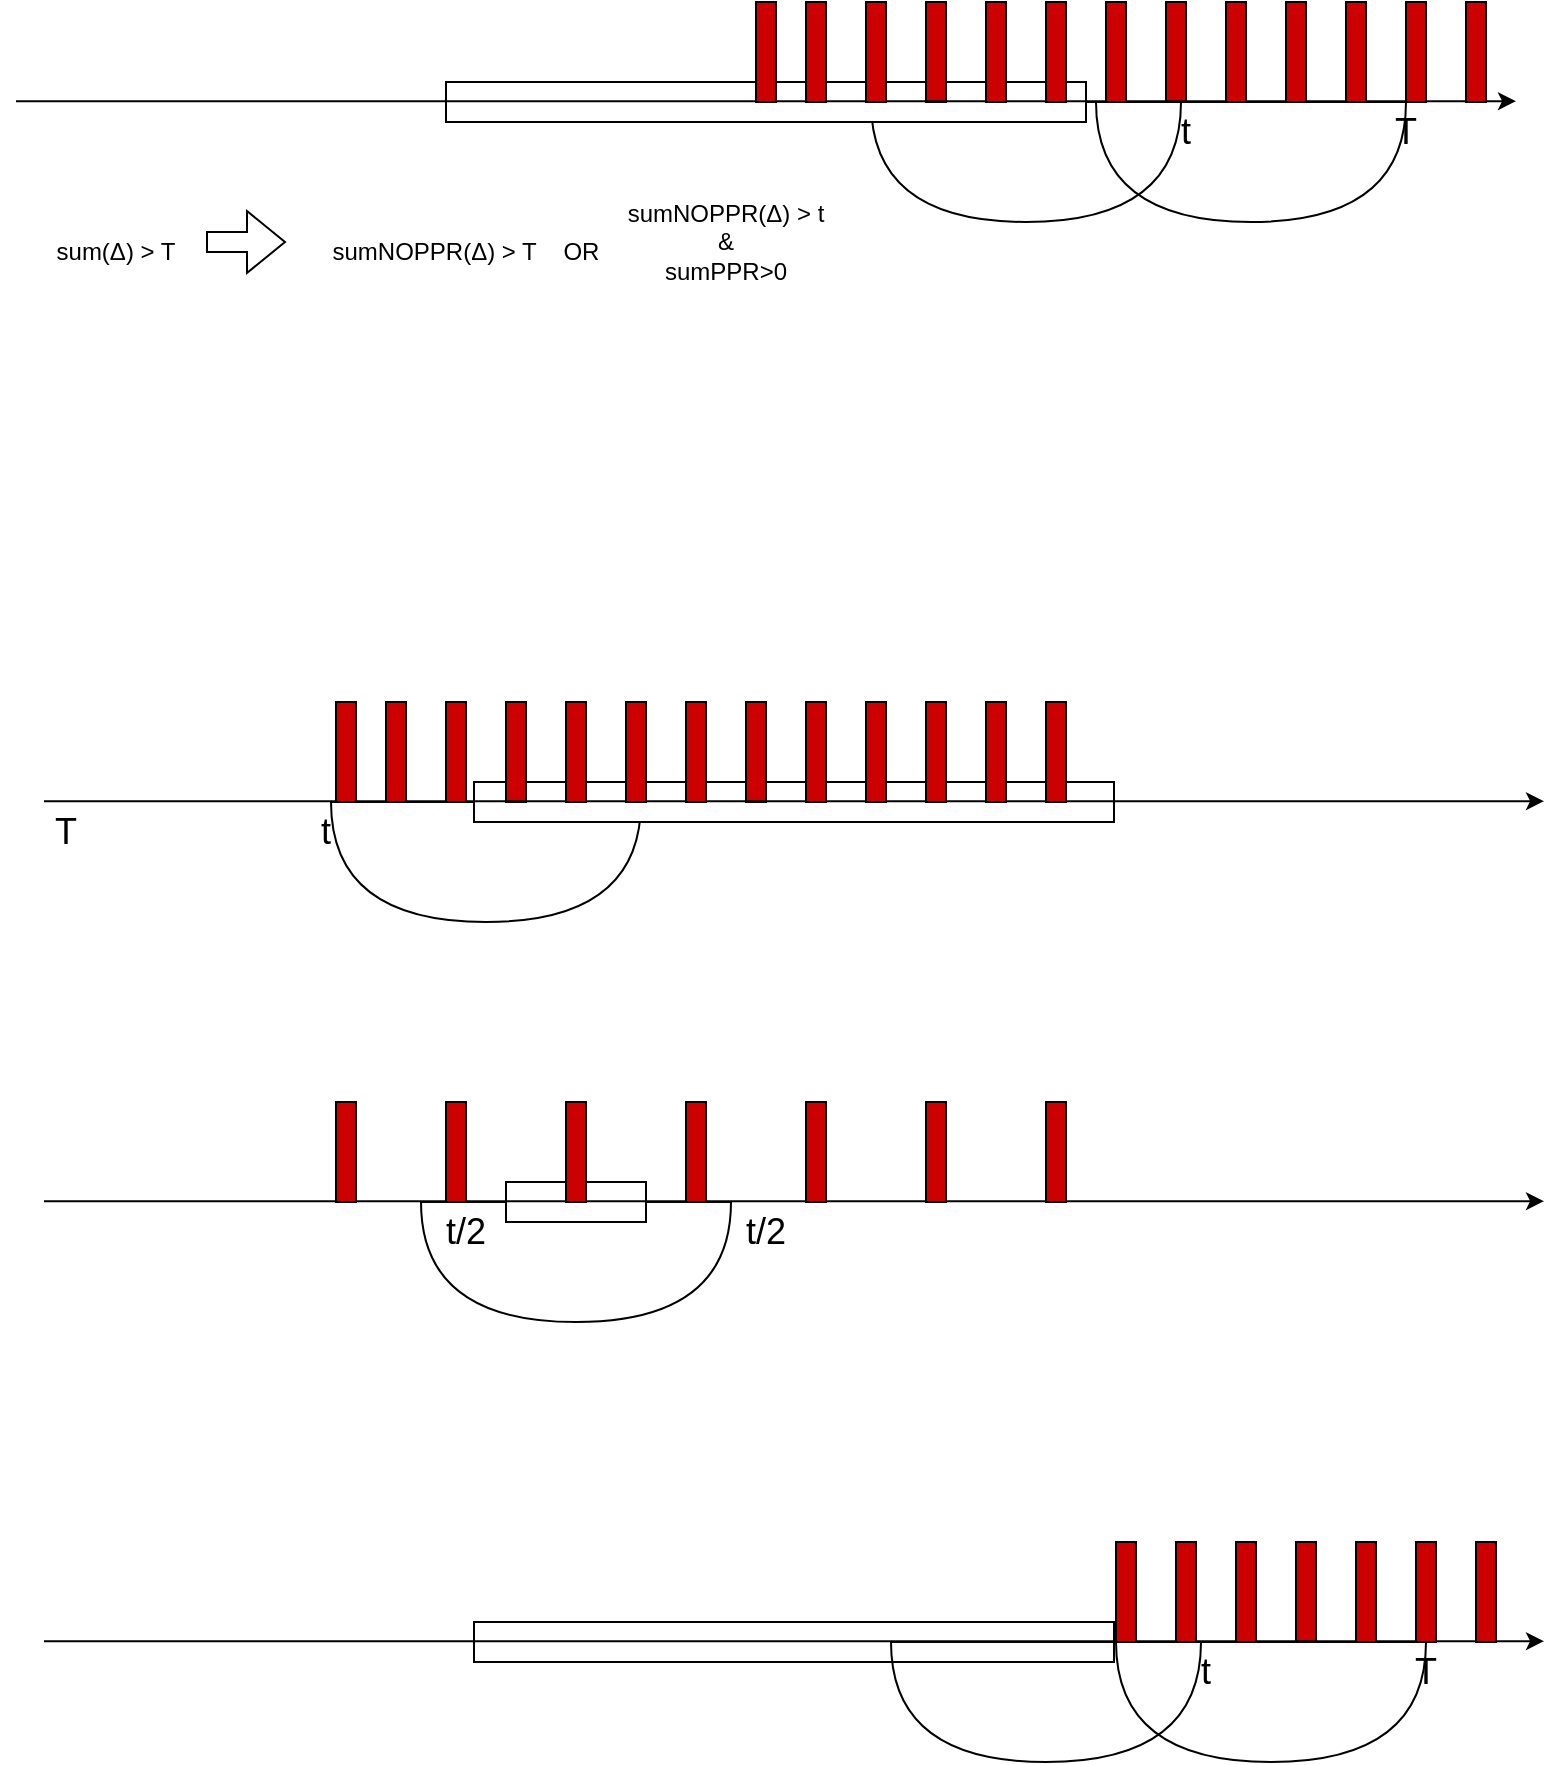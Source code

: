 <mxfile version="21.3.5" type="github" pages="3">
  <diagram name="Страница 1" id="1JV_KwH0qyhP7zZxKh6l">
    <mxGraphModel dx="1418" dy="558" grid="1" gridSize="10" guides="1" tooltips="1" connect="1" arrows="1" fold="1" page="1" pageScale="1" pageWidth="827" pageHeight="1169" math="0" shadow="0">
      <root>
        <mxCell id="0" />
        <mxCell id="1" parent="0" />
        <mxCell id="q2-Pv0Ct5kahXZUSKD_e-25" value="" style="shape=or;whiteSpace=wrap;html=1;rotation=90;fillColor=none;" vertex="1" parent="1">
          <mxGeometry x="612.5" y="22.5" width="60" height="155" as="geometry" />
        </mxCell>
        <mxCell id="q2-Pv0Ct5kahXZUSKD_e-32" value="" style="shape=or;whiteSpace=wrap;html=1;rotation=90;fillColor=none;" vertex="1" parent="1">
          <mxGeometry x="500" y="22.5" width="60" height="155" as="geometry" />
        </mxCell>
        <mxCell id="q2-Pv0Ct5kahXZUSKD_e-3" value="" style="rounded=0;whiteSpace=wrap;html=1;" vertex="1" parent="1">
          <mxGeometry x="240" y="60" width="320" height="20" as="geometry" />
        </mxCell>
        <mxCell id="q2-Pv0Ct5kahXZUSKD_e-13" value="" style="rounded=0;whiteSpace=wrap;html=1;fillColor=#CC0000;" vertex="1" parent="1">
          <mxGeometry x="600" y="20" width="10" height="50" as="geometry" />
        </mxCell>
        <mxCell id="q2-Pv0Ct5kahXZUSKD_e-9" value="" style="rounded=0;whiteSpace=wrap;html=1;fillColor=#CC0000;" vertex="1" parent="1">
          <mxGeometry x="480" y="20" width="10" height="50" as="geometry" />
        </mxCell>
        <mxCell id="q2-Pv0Ct5kahXZUSKD_e-2" value="" style="endArrow=classic;html=1;rounded=0;" edge="1" parent="1">
          <mxGeometry width="50" height="50" relative="1" as="geometry">
            <mxPoint x="25" y="69.58" as="sourcePoint" />
            <mxPoint x="775" y="69.58" as="targetPoint" />
          </mxGeometry>
        </mxCell>
        <mxCell id="q2-Pv0Ct5kahXZUSKD_e-6" value="" style="rounded=0;whiteSpace=wrap;html=1;fillColor=#CC0000;" vertex="1" parent="1">
          <mxGeometry x="395" y="20" width="10" height="50" as="geometry" />
        </mxCell>
        <mxCell id="q2-Pv0Ct5kahXZUSKD_e-7" value="" style="rounded=0;whiteSpace=wrap;html=1;fillColor=#CC0000;" vertex="1" parent="1">
          <mxGeometry x="420" y="20" width="10" height="50" as="geometry" />
        </mxCell>
        <mxCell id="q2-Pv0Ct5kahXZUSKD_e-8" value="" style="rounded=0;whiteSpace=wrap;html=1;fillColor=#CC0000;" vertex="1" parent="1">
          <mxGeometry x="450" y="20" width="10" height="50" as="geometry" />
        </mxCell>
        <mxCell id="q2-Pv0Ct5kahXZUSKD_e-10" value="" style="rounded=0;whiteSpace=wrap;html=1;fillColor=#CC0000;" vertex="1" parent="1">
          <mxGeometry x="510" y="20" width="10" height="50" as="geometry" />
        </mxCell>
        <mxCell id="q2-Pv0Ct5kahXZUSKD_e-11" value="" style="rounded=0;whiteSpace=wrap;html=1;fillColor=#CC0000;" vertex="1" parent="1">
          <mxGeometry x="540" y="20" width="10" height="50" as="geometry" />
        </mxCell>
        <mxCell id="q2-Pv0Ct5kahXZUSKD_e-12" value="" style="rounded=0;whiteSpace=wrap;html=1;fillColor=#CC0000;" vertex="1" parent="1">
          <mxGeometry x="570" y="20" width="10" height="50" as="geometry" />
        </mxCell>
        <mxCell id="q2-Pv0Ct5kahXZUSKD_e-14" value="" style="rounded=0;whiteSpace=wrap;html=1;fillColor=#CC0000;" vertex="1" parent="1">
          <mxGeometry x="630" y="20" width="10" height="50" as="geometry" />
        </mxCell>
        <mxCell id="q2-Pv0Ct5kahXZUSKD_e-15" value="" style="rounded=0;whiteSpace=wrap;html=1;fillColor=#CC0000;" vertex="1" parent="1">
          <mxGeometry x="660" y="20" width="10" height="50" as="geometry" />
        </mxCell>
        <mxCell id="q2-Pv0Ct5kahXZUSKD_e-16" value="" style="rounded=0;whiteSpace=wrap;html=1;fillColor=#CC0000;" vertex="1" parent="1">
          <mxGeometry x="690" y="20" width="10" height="50" as="geometry" />
        </mxCell>
        <mxCell id="q2-Pv0Ct5kahXZUSKD_e-17" value="" style="rounded=0;whiteSpace=wrap;html=1;fillColor=#CC0000;" vertex="1" parent="1">
          <mxGeometry x="720" y="20" width="10" height="50" as="geometry" />
        </mxCell>
        <mxCell id="q2-Pv0Ct5kahXZUSKD_e-18" value="" style="rounded=0;whiteSpace=wrap;html=1;fillColor=#CC0000;" vertex="1" parent="1">
          <mxGeometry x="750" y="20" width="10" height="50" as="geometry" />
        </mxCell>
        <mxCell id="q2-Pv0Ct5kahXZUSKD_e-19" value="&lt;font style=&quot;font-size: 18px;&quot;&gt;t&lt;/font&gt;" style="text;html=1;strokeColor=none;fillColor=none;align=center;verticalAlign=middle;whiteSpace=wrap;rounded=0;" vertex="1" parent="1">
          <mxGeometry x="580" y="70" width="60" height="30" as="geometry" />
        </mxCell>
        <mxCell id="q2-Pv0Ct5kahXZUSKD_e-20" value="&lt;font style=&quot;font-size: 18px;&quot;&gt;T&lt;/font&gt;" style="text;html=1;strokeColor=none;fillColor=none;align=center;verticalAlign=middle;whiteSpace=wrap;rounded=0;" vertex="1" parent="1">
          <mxGeometry x="690" y="70" width="60" height="30" as="geometry" />
        </mxCell>
        <mxCell id="q2-Pv0Ct5kahXZUSKD_e-26" value="sum(Δ) &amp;gt; T" style="text;html=1;strokeColor=none;fillColor=none;align=center;verticalAlign=middle;whiteSpace=wrap;rounded=0;" vertex="1" parent="1">
          <mxGeometry x="30" y="130" width="90" height="30" as="geometry" />
        </mxCell>
        <mxCell id="q2-Pv0Ct5kahXZUSKD_e-27" value="" style="shape=flexArrow;endArrow=classic;html=1;rounded=0;" edge="1" parent="1">
          <mxGeometry width="50" height="50" relative="1" as="geometry">
            <mxPoint x="120" y="140" as="sourcePoint" />
            <mxPoint x="160" y="140" as="targetPoint" />
          </mxGeometry>
        </mxCell>
        <mxCell id="q2-Pv0Ct5kahXZUSKD_e-28" value="sumNOPPR(Δ) &amp;gt; t&lt;br&gt;&amp;amp;&lt;br&gt;sumPPR&amp;gt;0" style="text;html=1;strokeColor=none;fillColor=none;align=center;verticalAlign=middle;whiteSpace=wrap;rounded=0;" vertex="1" parent="1">
          <mxGeometry x="300" y="125" width="160" height="30" as="geometry" />
        </mxCell>
        <mxCell id="q2-Pv0Ct5kahXZUSKD_e-29" value="sumNOPPR(Δ) &amp;gt; T&amp;nbsp;&amp;nbsp;&amp;nbsp; OR" style="text;html=1;strokeColor=none;fillColor=none;align=center;verticalAlign=middle;whiteSpace=wrap;rounded=0;" vertex="1" parent="1">
          <mxGeometry x="170" y="130" width="160" height="30" as="geometry" />
        </mxCell>
        <mxCell id="q2-Pv0Ct5kahXZUSKD_e-34" value="" style="shape=or;whiteSpace=wrap;html=1;rotation=90;fillColor=none;" vertex="1" parent="1">
          <mxGeometry x="230" y="372.5" width="60" height="155" as="geometry" />
        </mxCell>
        <mxCell id="q2-Pv0Ct5kahXZUSKD_e-35" value="" style="rounded=0;whiteSpace=wrap;html=1;" vertex="1" parent="1">
          <mxGeometry x="254" y="410" width="320" height="20" as="geometry" />
        </mxCell>
        <mxCell id="q2-Pv0Ct5kahXZUSKD_e-36" value="" style="rounded=0;whiteSpace=wrap;html=1;fillColor=#CC0000;" vertex="1" parent="1">
          <mxGeometry x="390" y="370" width="10" height="50" as="geometry" />
        </mxCell>
        <mxCell id="q2-Pv0Ct5kahXZUSKD_e-37" value="" style="rounded=0;whiteSpace=wrap;html=1;fillColor=#CC0000;" vertex="1" parent="1">
          <mxGeometry x="270" y="370" width="10" height="50" as="geometry" />
        </mxCell>
        <mxCell id="q2-Pv0Ct5kahXZUSKD_e-38" value="" style="endArrow=classic;html=1;rounded=0;" edge="1" parent="1">
          <mxGeometry width="50" height="50" relative="1" as="geometry">
            <mxPoint x="39" y="419.58" as="sourcePoint" />
            <mxPoint x="789" y="419.58" as="targetPoint" />
          </mxGeometry>
        </mxCell>
        <mxCell id="q2-Pv0Ct5kahXZUSKD_e-39" value="" style="rounded=0;whiteSpace=wrap;html=1;fillColor=#CC0000;" vertex="1" parent="1">
          <mxGeometry x="185" y="370" width="10" height="50" as="geometry" />
        </mxCell>
        <mxCell id="q2-Pv0Ct5kahXZUSKD_e-40" value="" style="rounded=0;whiteSpace=wrap;html=1;fillColor=#CC0000;" vertex="1" parent="1">
          <mxGeometry x="210" y="370" width="10" height="50" as="geometry" />
        </mxCell>
        <mxCell id="q2-Pv0Ct5kahXZUSKD_e-41" value="" style="rounded=0;whiteSpace=wrap;html=1;fillColor=#CC0000;" vertex="1" parent="1">
          <mxGeometry x="240" y="370" width="10" height="50" as="geometry" />
        </mxCell>
        <mxCell id="q2-Pv0Ct5kahXZUSKD_e-42" value="" style="rounded=0;whiteSpace=wrap;html=1;fillColor=#CC0000;" vertex="1" parent="1">
          <mxGeometry x="300" y="370" width="10" height="50" as="geometry" />
        </mxCell>
        <mxCell id="q2-Pv0Ct5kahXZUSKD_e-43" value="" style="rounded=0;whiteSpace=wrap;html=1;fillColor=#CC0000;" vertex="1" parent="1">
          <mxGeometry x="330" y="370" width="10" height="50" as="geometry" />
        </mxCell>
        <mxCell id="q2-Pv0Ct5kahXZUSKD_e-44" value="" style="rounded=0;whiteSpace=wrap;html=1;fillColor=#CC0000;" vertex="1" parent="1">
          <mxGeometry x="360" y="370" width="10" height="50" as="geometry" />
        </mxCell>
        <mxCell id="q2-Pv0Ct5kahXZUSKD_e-45" value="" style="rounded=0;whiteSpace=wrap;html=1;fillColor=#CC0000;" vertex="1" parent="1">
          <mxGeometry x="420" y="370" width="10" height="50" as="geometry" />
        </mxCell>
        <mxCell id="q2-Pv0Ct5kahXZUSKD_e-46" value="" style="rounded=0;whiteSpace=wrap;html=1;fillColor=#CC0000;" vertex="1" parent="1">
          <mxGeometry x="450" y="370" width="10" height="50" as="geometry" />
        </mxCell>
        <mxCell id="q2-Pv0Ct5kahXZUSKD_e-47" value="" style="rounded=0;whiteSpace=wrap;html=1;fillColor=#CC0000;" vertex="1" parent="1">
          <mxGeometry x="480" y="370" width="10" height="50" as="geometry" />
        </mxCell>
        <mxCell id="q2-Pv0Ct5kahXZUSKD_e-48" value="" style="rounded=0;whiteSpace=wrap;html=1;fillColor=#CC0000;" vertex="1" parent="1">
          <mxGeometry x="510" y="370" width="10" height="50" as="geometry" />
        </mxCell>
        <mxCell id="q2-Pv0Ct5kahXZUSKD_e-49" value="" style="rounded=0;whiteSpace=wrap;html=1;fillColor=#CC0000;" vertex="1" parent="1">
          <mxGeometry x="540" y="370" width="10" height="50" as="geometry" />
        </mxCell>
        <mxCell id="q2-Pv0Ct5kahXZUSKD_e-50" value="&lt;font style=&quot;font-size: 18px;&quot;&gt;t&lt;/font&gt;" style="text;html=1;strokeColor=none;fillColor=none;align=center;verticalAlign=middle;whiteSpace=wrap;rounded=0;" vertex="1" parent="1">
          <mxGeometry x="150" y="420" width="60" height="30" as="geometry" />
        </mxCell>
        <mxCell id="q2-Pv0Ct5kahXZUSKD_e-51" value="&lt;font style=&quot;font-size: 18px;&quot;&gt;T&lt;/font&gt;" style="text;html=1;strokeColor=none;fillColor=none;align=center;verticalAlign=middle;whiteSpace=wrap;rounded=0;" vertex="1" parent="1">
          <mxGeometry x="20" y="420" width="60" height="30" as="geometry" />
        </mxCell>
        <mxCell id="q2-Pv0Ct5kahXZUSKD_e-52" value="" style="shape=or;whiteSpace=wrap;html=1;rotation=90;fillColor=none;" vertex="1" parent="1">
          <mxGeometry x="275" y="572.5" width="60" height="155" as="geometry" />
        </mxCell>
        <mxCell id="q2-Pv0Ct5kahXZUSKD_e-53" value="" style="rounded=0;whiteSpace=wrap;html=1;" vertex="1" parent="1">
          <mxGeometry x="270" y="610" width="70" height="20" as="geometry" />
        </mxCell>
        <mxCell id="q2-Pv0Ct5kahXZUSKD_e-56" value="" style="endArrow=classic;html=1;rounded=0;" edge="1" parent="1">
          <mxGeometry width="50" height="50" relative="1" as="geometry">
            <mxPoint x="39" y="619.58" as="sourcePoint" />
            <mxPoint x="789" y="619.58" as="targetPoint" />
          </mxGeometry>
        </mxCell>
        <mxCell id="q2-Pv0Ct5kahXZUSKD_e-57" value="" style="rounded=0;whiteSpace=wrap;html=1;fillColor=#CC0000;" vertex="1" parent="1">
          <mxGeometry x="185" y="570" width="10" height="50" as="geometry" />
        </mxCell>
        <mxCell id="q2-Pv0Ct5kahXZUSKD_e-59" value="" style="rounded=0;whiteSpace=wrap;html=1;fillColor=#CC0000;" vertex="1" parent="1">
          <mxGeometry x="240" y="570" width="10" height="50" as="geometry" />
        </mxCell>
        <mxCell id="q2-Pv0Ct5kahXZUSKD_e-60" value="" style="rounded=0;whiteSpace=wrap;html=1;fillColor=#CC0000;" vertex="1" parent="1">
          <mxGeometry x="300" y="570" width="10" height="50" as="geometry" />
        </mxCell>
        <mxCell id="q2-Pv0Ct5kahXZUSKD_e-62" value="" style="rounded=0;whiteSpace=wrap;html=1;fillColor=#CC0000;" vertex="1" parent="1">
          <mxGeometry x="360" y="570" width="10" height="50" as="geometry" />
        </mxCell>
        <mxCell id="q2-Pv0Ct5kahXZUSKD_e-63" value="" style="rounded=0;whiteSpace=wrap;html=1;fillColor=#CC0000;" vertex="1" parent="1">
          <mxGeometry x="420" y="570" width="10" height="50" as="geometry" />
        </mxCell>
        <mxCell id="q2-Pv0Ct5kahXZUSKD_e-65" value="" style="rounded=0;whiteSpace=wrap;html=1;fillColor=#CC0000;" vertex="1" parent="1">
          <mxGeometry x="480" y="570" width="10" height="50" as="geometry" />
        </mxCell>
        <mxCell id="q2-Pv0Ct5kahXZUSKD_e-67" value="" style="rounded=0;whiteSpace=wrap;html=1;fillColor=#CC0000;" vertex="1" parent="1">
          <mxGeometry x="540" y="570" width="10" height="50" as="geometry" />
        </mxCell>
        <mxCell id="q2-Pv0Ct5kahXZUSKD_e-68" value="&lt;font style=&quot;font-size: 18px;&quot;&gt;t/2&lt;/font&gt;" style="text;html=1;strokeColor=none;fillColor=none;align=center;verticalAlign=middle;whiteSpace=wrap;rounded=0;" vertex="1" parent="1">
          <mxGeometry x="370" y="620" width="60" height="30" as="geometry" />
        </mxCell>
        <mxCell id="q2-Pv0Ct5kahXZUSKD_e-69" value="&lt;font style=&quot;font-size: 18px;&quot;&gt;t/2&lt;/font&gt;" style="text;html=1;strokeColor=none;fillColor=none;align=center;verticalAlign=middle;whiteSpace=wrap;rounded=0;" vertex="1" parent="1">
          <mxGeometry x="220" y="620" width="60" height="30" as="geometry" />
        </mxCell>
        <mxCell id="q2-Pv0Ct5kahXZUSKD_e-73" value="" style="rounded=0;whiteSpace=wrap;html=1;" vertex="1" parent="1">
          <mxGeometry x="254" y="830" width="320" height="20" as="geometry" />
        </mxCell>
        <mxCell id="q2-Pv0Ct5kahXZUSKD_e-74" value="" style="rounded=0;whiteSpace=wrap;html=1;fillColor=#CC0000;" vertex="1" parent="1">
          <mxGeometry x="665" y="790" width="10" height="50" as="geometry" />
        </mxCell>
        <mxCell id="q2-Pv0Ct5kahXZUSKD_e-76" value="" style="endArrow=classic;html=1;rounded=0;" edge="1" parent="1">
          <mxGeometry width="50" height="50" relative="1" as="geometry">
            <mxPoint x="39" y="839.58" as="sourcePoint" />
            <mxPoint x="789" y="839.58" as="targetPoint" />
          </mxGeometry>
        </mxCell>
        <mxCell id="q2-Pv0Ct5kahXZUSKD_e-80" value="" style="rounded=0;whiteSpace=wrap;html=1;fillColor=#CC0000;" vertex="1" parent="1">
          <mxGeometry x="575" y="790" width="10" height="50" as="geometry" />
        </mxCell>
        <mxCell id="q2-Pv0Ct5kahXZUSKD_e-81" value="" style="rounded=0;whiteSpace=wrap;html=1;fillColor=#CC0000;" vertex="1" parent="1">
          <mxGeometry x="605" y="790" width="10" height="50" as="geometry" />
        </mxCell>
        <mxCell id="q2-Pv0Ct5kahXZUSKD_e-82" value="" style="rounded=0;whiteSpace=wrap;html=1;fillColor=#CC0000;" vertex="1" parent="1">
          <mxGeometry x="635" y="790" width="10" height="50" as="geometry" />
        </mxCell>
        <mxCell id="q2-Pv0Ct5kahXZUSKD_e-83" value="" style="rounded=0;whiteSpace=wrap;html=1;fillColor=#CC0000;" vertex="1" parent="1">
          <mxGeometry x="695" y="790" width="10" height="50" as="geometry" />
        </mxCell>
        <mxCell id="q2-Pv0Ct5kahXZUSKD_e-84" value="" style="rounded=0;whiteSpace=wrap;html=1;fillColor=#CC0000;" vertex="1" parent="1">
          <mxGeometry x="725" y="790" width="10" height="50" as="geometry" />
        </mxCell>
        <mxCell id="q2-Pv0Ct5kahXZUSKD_e-85" value="" style="rounded=0;whiteSpace=wrap;html=1;fillColor=#CC0000;" vertex="1" parent="1">
          <mxGeometry x="755" y="790" width="10" height="50" as="geometry" />
        </mxCell>
        <mxCell id="q2-Pv0Ct5kahXZUSKD_e-89" value="" style="shape=or;whiteSpace=wrap;html=1;rotation=90;fillColor=none;" vertex="1" parent="1">
          <mxGeometry x="622.5" y="792.5" width="60" height="155" as="geometry" />
        </mxCell>
        <mxCell id="q2-Pv0Ct5kahXZUSKD_e-90" value="" style="shape=or;whiteSpace=wrap;html=1;rotation=90;fillColor=none;" vertex="1" parent="1">
          <mxGeometry x="510" y="792.5" width="60" height="155" as="geometry" />
        </mxCell>
        <mxCell id="q2-Pv0Ct5kahXZUSKD_e-91" value="&lt;font style=&quot;font-size: 18px;&quot;&gt;t&lt;/font&gt;" style="text;html=1;strokeColor=none;fillColor=none;align=center;verticalAlign=middle;whiteSpace=wrap;rounded=0;" vertex="1" parent="1">
          <mxGeometry x="590" y="840" width="60" height="30" as="geometry" />
        </mxCell>
        <mxCell id="q2-Pv0Ct5kahXZUSKD_e-92" value="&lt;font style=&quot;font-size: 18px;&quot;&gt;T&lt;/font&gt;" style="text;html=1;strokeColor=none;fillColor=none;align=center;verticalAlign=middle;whiteSpace=wrap;rounded=0;" vertex="1" parent="1">
          <mxGeometry x="700" y="840" width="60" height="30" as="geometry" />
        </mxCell>
      </root>
    </mxGraphModel>
  </diagram>
  <diagram id="wHRDROwWpb0c1z1S-yO_" name="Страница 2">
    <mxGraphModel dx="831" dy="327" grid="1" gridSize="10" guides="1" tooltips="1" connect="1" arrows="1" fold="1" page="1" pageScale="1" pageWidth="827" pageHeight="1169" math="0" shadow="0">
      <root>
        <mxCell id="0" />
        <mxCell id="1" parent="0" />
        <mxCell id="A0UNzFWSPFLeBmPKGW7k-1" value="" style="shape=or;whiteSpace=wrap;html=1;rotation=90;fillColor=none;" vertex="1" parent="1">
          <mxGeometry x="612.5" y="22.5" width="60" height="155" as="geometry" />
        </mxCell>
        <mxCell id="A0UNzFWSPFLeBmPKGW7k-2" value="" style="shape=or;whiteSpace=wrap;html=1;rotation=90;fillColor=none;" vertex="1" parent="1">
          <mxGeometry x="500" y="22.5" width="60" height="155" as="geometry" />
        </mxCell>
        <mxCell id="A0UNzFWSPFLeBmPKGW7k-3" value="" style="rounded=0;whiteSpace=wrap;html=1;" vertex="1" parent="1">
          <mxGeometry x="240" y="60" width="320" height="20" as="geometry" />
        </mxCell>
        <mxCell id="A0UNzFWSPFLeBmPKGW7k-4" value="" style="rounded=0;whiteSpace=wrap;html=1;fillColor=#CC0000;" vertex="1" parent="1">
          <mxGeometry x="600" y="20" width="10" height="50" as="geometry" />
        </mxCell>
        <mxCell id="A0UNzFWSPFLeBmPKGW7k-5" value="" style="rounded=0;whiteSpace=wrap;html=1;fillColor=#CC0000;" vertex="1" parent="1">
          <mxGeometry x="480" y="20" width="10" height="50" as="geometry" />
        </mxCell>
        <mxCell id="A0UNzFWSPFLeBmPKGW7k-6" value="" style="endArrow=classic;html=1;rounded=0;" edge="1" parent="1">
          <mxGeometry width="50" height="50" relative="1" as="geometry">
            <mxPoint x="25" y="69.58" as="sourcePoint" />
            <mxPoint x="775" y="69.58" as="targetPoint" />
          </mxGeometry>
        </mxCell>
        <mxCell id="A0UNzFWSPFLeBmPKGW7k-7" value="" style="rounded=0;whiteSpace=wrap;html=1;fillColor=#CC0000;" vertex="1" parent="1">
          <mxGeometry x="395" y="20" width="10" height="50" as="geometry" />
        </mxCell>
        <mxCell id="A0UNzFWSPFLeBmPKGW7k-8" value="" style="rounded=0;whiteSpace=wrap;html=1;fillColor=#CC0000;" vertex="1" parent="1">
          <mxGeometry x="420" y="20" width="10" height="50" as="geometry" />
        </mxCell>
        <mxCell id="A0UNzFWSPFLeBmPKGW7k-9" value="" style="rounded=0;whiteSpace=wrap;html=1;fillColor=#CC0000;" vertex="1" parent="1">
          <mxGeometry x="450" y="20" width="10" height="50" as="geometry" />
        </mxCell>
        <mxCell id="A0UNzFWSPFLeBmPKGW7k-10" value="" style="rounded=0;whiteSpace=wrap;html=1;fillColor=#CC0000;" vertex="1" parent="1">
          <mxGeometry x="510" y="20" width="10" height="50" as="geometry" />
        </mxCell>
        <mxCell id="A0UNzFWSPFLeBmPKGW7k-11" value="" style="rounded=0;whiteSpace=wrap;html=1;fillColor=#CC0000;" vertex="1" parent="1">
          <mxGeometry x="540" y="20" width="10" height="50" as="geometry" />
        </mxCell>
        <mxCell id="A0UNzFWSPFLeBmPKGW7k-12" value="" style="rounded=0;whiteSpace=wrap;html=1;fillColor=#CC0000;" vertex="1" parent="1">
          <mxGeometry x="570" y="20" width="10" height="50" as="geometry" />
        </mxCell>
        <mxCell id="A0UNzFWSPFLeBmPKGW7k-13" value="" style="rounded=0;whiteSpace=wrap;html=1;fillColor=#CC0000;" vertex="1" parent="1">
          <mxGeometry x="630" y="20" width="10" height="50" as="geometry" />
        </mxCell>
        <mxCell id="A0UNzFWSPFLeBmPKGW7k-14" value="" style="rounded=0;whiteSpace=wrap;html=1;fillColor=#CC0000;" vertex="1" parent="1">
          <mxGeometry x="660" y="20" width="10" height="50" as="geometry" />
        </mxCell>
        <mxCell id="A0UNzFWSPFLeBmPKGW7k-15" value="" style="rounded=0;whiteSpace=wrap;html=1;fillColor=#CC0000;" vertex="1" parent="1">
          <mxGeometry x="690" y="20" width="10" height="50" as="geometry" />
        </mxCell>
        <mxCell id="A0UNzFWSPFLeBmPKGW7k-16" value="" style="rounded=0;whiteSpace=wrap;html=1;fillColor=#CC0000;" vertex="1" parent="1">
          <mxGeometry x="720" y="20" width="10" height="50" as="geometry" />
        </mxCell>
        <mxCell id="A0UNzFWSPFLeBmPKGW7k-17" value="" style="rounded=0;whiteSpace=wrap;html=1;fillColor=#CC0000;" vertex="1" parent="1">
          <mxGeometry x="750" y="20" width="10" height="50" as="geometry" />
        </mxCell>
        <mxCell id="A0UNzFWSPFLeBmPKGW7k-18" value="&lt;font style=&quot;font-size: 18px;&quot;&gt;t&lt;/font&gt;" style="text;html=1;strokeColor=none;fillColor=none;align=center;verticalAlign=middle;whiteSpace=wrap;rounded=0;" vertex="1" parent="1">
          <mxGeometry x="580" y="70" width="60" height="30" as="geometry" />
        </mxCell>
        <mxCell id="A0UNzFWSPFLeBmPKGW7k-19" value="&lt;font style=&quot;font-size: 18px;&quot;&gt;T&lt;/font&gt;" style="text;html=1;strokeColor=none;fillColor=none;align=center;verticalAlign=middle;whiteSpace=wrap;rounded=0;" vertex="1" parent="1">
          <mxGeometry x="690" y="70" width="60" height="30" as="geometry" />
        </mxCell>
        <mxCell id="A0UNzFWSPFLeBmPKGW7k-23" value="&lt;div align=&quot;left&quot;&gt;1&lt;/div&gt;&lt;div align=&quot;left&quot;&gt;sum(Δ) &amp;gt; T and sumNOPPR(Δ) &amp;lt; t&lt;/div&gt;&lt;div align=&quot;left&quot;&gt;- suppres&lt;/div&gt;&lt;div align=&quot;left&quot;&gt;&lt;br&gt;&lt;/div&gt;&lt;div align=&quot;left&quot;&gt;&lt;br&gt;&lt;/div&gt;&lt;div align=&quot;left&quot;&gt;2&lt;/div&gt;&lt;div align=&quot;left&quot;&gt;sumNOPPR(Δ) &amp;gt; t&lt;br&gt;&amp;amp;&lt;br&gt;sumPPR&amp;gt;0&amp;nbsp;&amp;nbsp;&amp;nbsp;&lt;/div&gt;&lt;div align=&quot;left&quot;&gt;- desuppress&lt;br&gt;&lt;/div&gt;" style="text;html=1;strokeColor=none;fillColor=none;align=left;verticalAlign=middle;whiteSpace=wrap;rounded=0;" vertex="1" parent="1">
          <mxGeometry x="50" y="100" width="240" height="190" as="geometry" />
        </mxCell>
        <mxCell id="A0UNzFWSPFLeBmPKGW7k-24" value="" style="shape=or;whiteSpace=wrap;html=1;rotation=90;fillColor=none;" vertex="1" parent="1">
          <mxGeometry x="384" y="22.5" width="60" height="155" as="geometry" />
        </mxCell>
      </root>
    </mxGraphModel>
  </diagram>
  <diagram id="mg12C1_zEQYY4Oy7CnzC" name="Страница 3">
    <mxGraphModel dx="1004" dy="1564" grid="1" gridSize="10" guides="1" tooltips="1" connect="1" arrows="1" fold="1" page="1" pageScale="1" pageWidth="827" pageHeight="1169" math="0" shadow="0">
      <root>
        <mxCell id="0" />
        <mxCell id="1" parent="0" />
        <mxCell id="C-bnnvIHzdRE8-pHSAHn-3" value="" style="rounded=0;whiteSpace=wrap;html=1;" vertex="1" parent="1">
          <mxGeometry x="240" y="10" width="320" height="140" as="geometry" />
        </mxCell>
        <mxCell id="C-bnnvIHzdRE8-pHSAHn-1" value="" style="shape=or;whiteSpace=wrap;html=1;rotation=-90;fillColor=none;" vertex="1" parent="1">
          <mxGeometry x="573.75" y="-14.06" width="30.62" height="49.06" as="geometry" />
        </mxCell>
        <mxCell id="C-bnnvIHzdRE8-pHSAHn-2" value="" style="shape=or;whiteSpace=wrap;html=1;rotation=90;fillColor=#D5E8D4;" vertex="1" parent="1">
          <mxGeometry x="513.75" y="33.75" width="60" height="130" as="geometry" />
        </mxCell>
        <mxCell id="C-bnnvIHzdRE8-pHSAHn-4" value="" style="rounded=0;whiteSpace=wrap;html=1;fillColor=#CC0000;" vertex="1" parent="1">
          <mxGeometry x="600" y="20" width="10" height="50" as="geometry" />
        </mxCell>
        <mxCell id="C-bnnvIHzdRE8-pHSAHn-5" value="" style="rounded=0;whiteSpace=wrap;html=1;fillColor=#CC0000;" vertex="1" parent="1">
          <mxGeometry x="480" y="20" width="10" height="50" as="geometry" />
        </mxCell>
        <mxCell id="C-bnnvIHzdRE8-pHSAHn-6" value="" style="endArrow=classic;html=1;rounded=0;" edge="1" parent="1">
          <mxGeometry width="50" height="50" relative="1" as="geometry">
            <mxPoint x="25" y="69.58" as="sourcePoint" />
            <mxPoint x="775" y="69.58" as="targetPoint" />
          </mxGeometry>
        </mxCell>
        <mxCell id="C-bnnvIHzdRE8-pHSAHn-7" value="" style="rounded=0;whiteSpace=wrap;html=1;fillColor=#CC0000;" vertex="1" parent="1">
          <mxGeometry x="385" y="20" width="10" height="50" as="geometry" />
        </mxCell>
        <mxCell id="C-bnnvIHzdRE8-pHSAHn-8" value="" style="rounded=0;whiteSpace=wrap;html=1;fillColor=#CC0000;" vertex="1" parent="1">
          <mxGeometry x="420" y="20" width="10" height="50" as="geometry" />
        </mxCell>
        <mxCell id="C-bnnvIHzdRE8-pHSAHn-9" value="" style="rounded=0;whiteSpace=wrap;html=1;fillColor=#CC0000;" vertex="1" parent="1">
          <mxGeometry x="450" y="20" width="10" height="50" as="geometry" />
        </mxCell>
        <mxCell id="C-bnnvIHzdRE8-pHSAHn-10" value="" style="rounded=0;whiteSpace=wrap;html=1;fillColor=#CC0000;" vertex="1" parent="1">
          <mxGeometry x="510" y="20" width="10" height="50" as="geometry" />
        </mxCell>
        <mxCell id="C-bnnvIHzdRE8-pHSAHn-11" value="" style="rounded=0;whiteSpace=wrap;html=1;fillColor=#CC0000;" vertex="1" parent="1">
          <mxGeometry x="540" y="20" width="10" height="50" as="geometry" />
        </mxCell>
        <mxCell id="C-bnnvIHzdRE8-pHSAHn-12" value="" style="rounded=0;whiteSpace=wrap;html=1;fillColor=#CC0000;" vertex="1" parent="1">
          <mxGeometry x="570" y="20" width="10" height="50" as="geometry" />
        </mxCell>
        <mxCell id="C-bnnvIHzdRE8-pHSAHn-13" value="" style="rounded=0;whiteSpace=wrap;html=1;fillColor=#CC0000;" vertex="1" parent="1">
          <mxGeometry x="630" y="20" width="10" height="50" as="geometry" />
        </mxCell>
        <mxCell id="C-bnnvIHzdRE8-pHSAHn-14" value="" style="rounded=0;whiteSpace=wrap;html=1;fillColor=#CC0000;" vertex="1" parent="1">
          <mxGeometry x="660" y="20" width="10" height="50" as="geometry" />
        </mxCell>
        <mxCell id="C-bnnvIHzdRE8-pHSAHn-15" value="" style="rounded=0;whiteSpace=wrap;html=1;fillColor=#CC0000;" vertex="1" parent="1">
          <mxGeometry x="690" y="20" width="10" height="50" as="geometry" />
        </mxCell>
        <mxCell id="C-bnnvIHzdRE8-pHSAHn-16" value="" style="rounded=0;whiteSpace=wrap;html=1;fillColor=#CC0000;" vertex="1" parent="1">
          <mxGeometry x="720" y="20" width="10" height="50" as="geometry" />
        </mxCell>
        <mxCell id="C-bnnvIHzdRE8-pHSAHn-17" value="" style="rounded=0;whiteSpace=wrap;html=1;fillColor=#CC0000;" vertex="1" parent="1">
          <mxGeometry x="750" y="20" width="10" height="50" as="geometry" />
        </mxCell>
        <mxCell id="C-bnnvIHzdRE8-pHSAHn-18" value="&lt;font style=&quot;font-size: 18px;&quot;&gt;t&lt;/font&gt;" style="text;html=1;strokeColor=none;fillColor=none;align=center;verticalAlign=middle;whiteSpace=wrap;rounded=0;" vertex="1" parent="1">
          <mxGeometry x="559.06" y="-10.31" width="60" height="30" as="geometry" />
        </mxCell>
        <mxCell id="C-bnnvIHzdRE8-pHSAHn-19" value="&lt;font style=&quot;font-size: 18px;&quot;&gt;T&lt;/font&gt;" style="text;html=1;strokeColor=none;fillColor=none;align=center;verticalAlign=middle;whiteSpace=wrap;rounded=0;" vertex="1" parent="1">
          <mxGeometry x="610" y="-20" width="60" height="30" as="geometry" />
        </mxCell>
        <mxCell id="C-bnnvIHzdRE8-pHSAHn-20" value="sum(Δ) &amp;gt; T" style="text;html=1;strokeColor=none;fillColor=none;align=center;verticalAlign=middle;whiteSpace=wrap;rounded=0;" vertex="1" parent="1">
          <mxGeometry x="20" y="-99.92" width="90" height="30" as="geometry" />
        </mxCell>
        <mxCell id="C-bnnvIHzdRE8-pHSAHn-21" value="" style="shape=flexArrow;endArrow=classic;html=1;rounded=0;" edge="1" parent="1">
          <mxGeometry width="50" height="50" relative="1" as="geometry">
            <mxPoint x="110" y="-89.92" as="sourcePoint" />
            <mxPoint x="150" y="-89.92" as="targetPoint" />
          </mxGeometry>
        </mxCell>
        <mxCell id="C-bnnvIHzdRE8-pHSAHn-22" value="sumNOPPR(Δ) &amp;gt; t&lt;br&gt;&amp;amp;&lt;br&gt;sumPPR&amp;gt;0" style="text;html=1;strokeColor=none;fillColor=none;align=center;verticalAlign=middle;whiteSpace=wrap;rounded=0;" vertex="1" parent="1">
          <mxGeometry x="290" y="-104.92" width="160" height="30" as="geometry" />
        </mxCell>
        <mxCell id="C-bnnvIHzdRE8-pHSAHn-23" value="sumNOPPR(Δ) &amp;gt; T&amp;nbsp;&amp;nbsp;&amp;nbsp; OR" style="text;html=1;strokeColor=none;fillColor=none;align=center;verticalAlign=middle;whiteSpace=wrap;rounded=0;" vertex="1" parent="1">
          <mxGeometry x="160" y="-99.92" width="160" height="30" as="geometry" />
        </mxCell>
        <mxCell id="C-bnnvIHzdRE8-pHSAHn-36" value="" style="shape=or;whiteSpace=wrap;html=1;rotation=90;fillColor=none;" vertex="1" parent="1">
          <mxGeometry x="460" y="33.75" width="60" height="130" as="geometry" />
        </mxCell>
        <mxCell id="C-bnnvIHzdRE8-pHSAHn-37" value="" style="shape=or;whiteSpace=wrap;html=1;rotation=90;fillColor=none;" vertex="1" parent="1">
          <mxGeometry x="420" y="33.75" width="60" height="130" as="geometry" />
        </mxCell>
        <mxCell id="C-bnnvIHzdRE8-pHSAHn-38" value="" style="shape=or;whiteSpace=wrap;html=1;rotation=90;fillColor=none;" vertex="1" parent="1">
          <mxGeometry x="370" y="35" width="60" height="130" as="geometry" />
        </mxCell>
        <mxCell id="C-bnnvIHzdRE8-pHSAHn-39" value="" style="shape=or;whiteSpace=wrap;html=1;rotation=90;fillColor=none;" vertex="1" parent="1">
          <mxGeometry x="706.88" y="33.13" width="60" height="130" as="geometry" />
        </mxCell>
        <mxCell id="C-bnnvIHzdRE8-pHSAHn-40" value="" style="shape=or;whiteSpace=wrap;html=1;rotation=90;fillColor=none;" vertex="1" parent="1">
          <mxGeometry x="653.13" y="33.13" width="60" height="130" as="geometry" />
        </mxCell>
        <mxCell id="C-bnnvIHzdRE8-pHSAHn-41" value="" style="shape=or;whiteSpace=wrap;html=1;rotation=90;fillColor=none;" vertex="1" parent="1">
          <mxGeometry x="613.13" y="33.13" width="60" height="130" as="geometry" />
        </mxCell>
        <mxCell id="C-bnnvIHzdRE8-pHSAHn-42" value="" style="shape=or;whiteSpace=wrap;html=1;rotation=90;fillColor=none;" vertex="1" parent="1">
          <mxGeometry x="563.13" y="34.38" width="60" height="130" as="geometry" />
        </mxCell>
        <mxCell id="C-bnnvIHzdRE8-pHSAHn-43" value="" style="shape=or;whiteSpace=wrap;html=1;rotation=-90;fillColor=none;" vertex="1" parent="1">
          <mxGeometry x="613.91" y="-69.92" width="42.18" height="149.22" as="geometry" />
        </mxCell>
        <mxCell id="OnQJRmZkBveWmFXZbzV5-1" value="" style="shape=trapezoid;perimeter=trapezoidPerimeter;whiteSpace=wrap;html=1;fixedSize=1;rotation=-180;" vertex="1" parent="1">
          <mxGeometry x="555" y="150" width="55" height="40" as="geometry" />
        </mxCell>
        <mxCell id="OnQJRmZkBveWmFXZbzV5-2" value="" style="shape=trapezoid;perimeter=trapezoidPerimeter;whiteSpace=wrap;html=1;fixedSize=1;rotation=-180;" vertex="1" parent="1">
          <mxGeometry x="485" y="150" width="70" height="40" as="geometry" />
        </mxCell>
        <mxCell id="OnQJRmZkBveWmFXZbzV5-3" value="Text" style="text;html=1;strokeColor=none;fillColor=none;align=center;verticalAlign=middle;whiteSpace=wrap;rounded=0;" vertex="1" parent="1">
          <mxGeometry x="430" y="90" width="60" height="30" as="geometry" />
        </mxCell>
        <mxCell id="OnQJRmZkBveWmFXZbzV5-4" value="NOPPR" style="text;html=1;strokeColor=none;fillColor=none;align=center;verticalAlign=middle;whiteSpace=wrap;rounded=0;" vertex="1" parent="1">
          <mxGeometry x="555" y="190" width="60" height="30" as="geometry" />
        </mxCell>
        <mxCell id="OnQJRmZkBveWmFXZbzV5-5" value="PPR" style="text;html=1;strokeColor=none;fillColor=none;align=center;verticalAlign=middle;whiteSpace=wrap;rounded=0;" vertex="1" parent="1">
          <mxGeometry x="490" y="190" width="60" height="30" as="geometry" />
        </mxCell>
      </root>
    </mxGraphModel>
  </diagram>
</mxfile>
